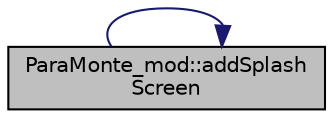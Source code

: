digraph "ParaMonte_mod::addSplashScreen"
{
 // LATEX_PDF_SIZE
  edge [fontname="Helvetica",fontsize="10",labelfontname="Helvetica",labelfontsize="10"];
  node [fontname="Helvetica",fontsize="10",shape=record];
  rankdir="LR";
  Node1 [label="ParaMonte_mod::addSplash\lScreen",height=0.2,width=0.4,color="black", fillcolor="grey75", style="filled", fontcolor="black",tooltip="This procedure is a method of the class ParaMonte_mod::ParaMonte_type. Add a splash screen to the out..."];
  Node1 -> Node1 [color="midnightblue",fontsize="10",style="solid",fontname="Helvetica"];
}

